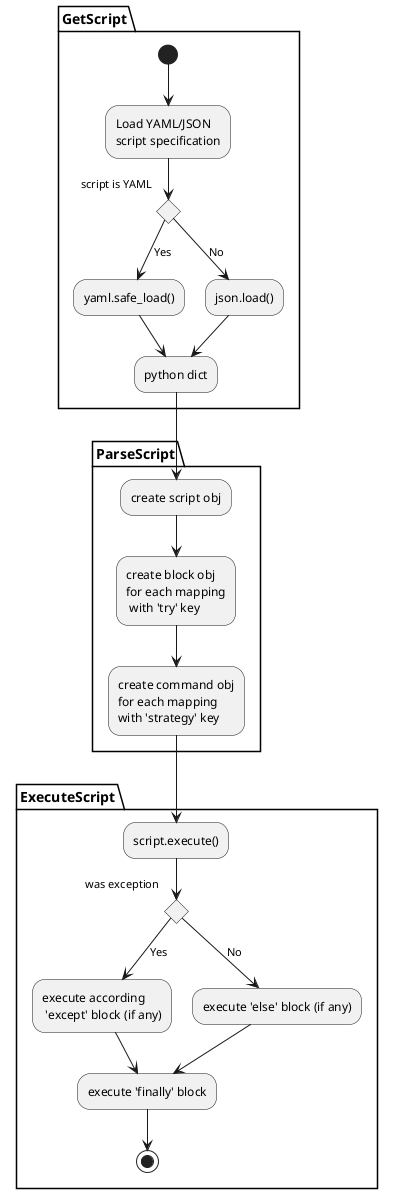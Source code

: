 @startuml
partition GetScript {
(*top) --> "Load YAML/JSON\nscript specification"
If "script is YAML" then
--> [Yes] "yaml.safe_load()"
--> "python dict"
else
--> [No] "json.load()"
--> "python dict"
Endif
}

partition ParseScript {
--> create script obj
--> create block obj \nfor each mapping\n with 'try' key
--> create command obj\nfor each mapping\nwith 'strategy' key
}

partition ExecuteScript {
--> script.execute()
If "was exception" then
--> [Yes] "execute according\n 'except' block (if any)"
--> "execute 'finally' block"
else
--> [No] "execute 'else' block (if any)"
--> "execute 'finally' block"
Endif
-->(*)
}
@enduml